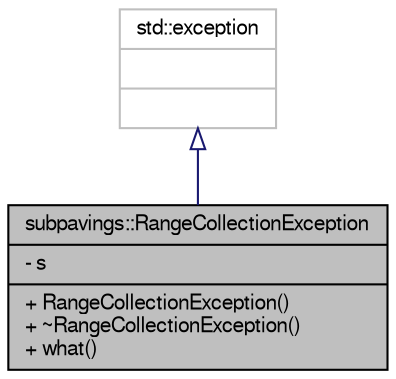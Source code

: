 digraph G
{
  edge [fontname="FreeSans",fontsize="10",labelfontname="FreeSans",labelfontsize="10"];
  node [fontname="FreeSans",fontsize="10",shape=record];
  Node1 [label="{subpavings::RangeCollectionException\n|- s\l|+ RangeCollectionException()\l+ ~RangeCollectionException()\l+ what()\l}",height=0.2,width=0.4,color="black", fillcolor="grey75", style="filled" fontcolor="black"];
  Node2 -> Node1 [dir="back",color="midnightblue",fontsize="10",style="solid",arrowtail="onormal"];
  Node2 [label="{std::exception\n||}",height=0.2,width=0.4,color="grey75", fillcolor="white", style="filled",tooltip="STL class."];
}
